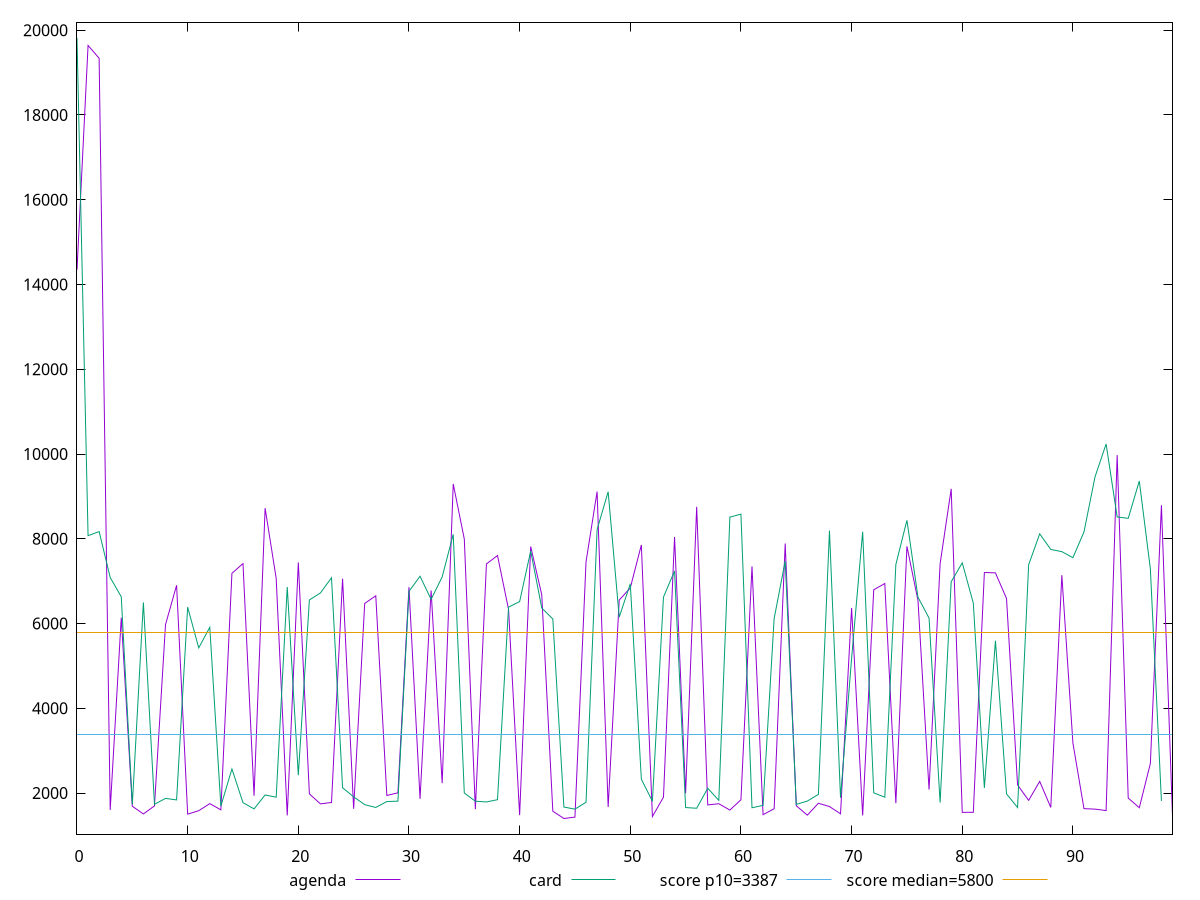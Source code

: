 reset

$agenda <<EOF
0 14348.05073603173
1 19641.093868220618
2 19339.23420005637
3 1601.144
4 6138.266504334457
5 1688.1119999999999
6 1506.4620000000002
7 1695.8775
8 5975.268410503402
9 6902.224659085277
10 1502.0369999999998
11 1582.6050000000002
12 1749.9340000000002
13 1603.554
14 7185.201887686129
15 7414.66981994904
16 1935.0330695796956
17 8722.186692411688
18 7066.92297335751
19 1470.579
20 7441.280720510541
21 1980.2754782730096
22 1744.2668640190127
23 1776.8850000000002
24 7058.484680236397
25 1627.846
26 6474.438938449937
27 6653.757635312395
28 1942.385434322356
29 2004.5992975749966
30 6858.458084630001
31 1863.3924999999997
32 6780.764562819421
33 2232.677656695556
34 9293.836231587356
35 7994.586304466449
36 1618.3605000000002
37 7406.022665570839
38 7604.815402346184
39 6331.470514331
40 1479.219
41 7816.272638199749
42 6676.393475108229
43 1572.276714996719
44 1398.5955981654665
45 1432.5133069846956
46 7454.757148093957
47 9112.186610982517
48 1670.6460000000002
49 6552.736606886138
50 6839.883007261398
51 7854.206864117272
52 1445.8740000000003
53 1903.07
54 8040.9033781486
55 1993.6639440654758
56 8754.635051374615
57 1719.372
58 1748.0191445220948
59 1597.862
60 1841.025808546448
61 7348.186734011821
62 1489.122
63 1629.7355000000002
64 7888.270356183351
65 1699.395
66 1477.8359999999998
67 1758.9696720233917
68 1680.8775
69 1510.035
70 6366.566968492361
71 1471.758
72 6796.335641556569
73 6944.326016391692
74 1761.2202812377927
75 7822.036252745792
76 6544.516410748034
77 2081.1157162517547
78 7409.644536429743
79 9178.168158030578
80 1544.1501402108538
81 1545.6180000000004
82 7204.512500265448
83 7195.137786517371
84 6590.079914091255
85 2190.36380276413
86 1827.0495559238427
87 2274.624671959305
88 1660.2869999999998
89 7140.8532646116255
90 3180.3575014209728
91 1631.844
92 1620.2776114498142
93 1586.3245686874388
94 9975.660470344057
95 1881.0671711875907
96 1653.248
97 2696.9495881282783
98 8791.330393138569
99 1452.408
EOF

$card <<EOF
0 19819.25633881931
1 8072.832983928136
2 8169.78332540147
3 7086.878608691608
4 6630.5469436643125
5 1730.7710554538712
6 6498.00390293107
7 1734.7151215400688
8 1873.364527485274
9 1837.4710000000002
10 6386.535369595462
11 5425.701723551551
12 5910.584789503573
13 1692.3909999999996
14 2566.967610330579
15 1772.5469999999998
16 1626.4139999999998
17 1954.8329199722289
18 1901.2139999999995
19 6861.911399744635
20 2419.2588201644903
21 6555.863462251966
22 6721.728372765828
23 7080.389703264807
24 2124.4305696411125
25 1911.218033302629
26 1725.7844018658507
27 1659.759
28 1799.1315000000004
29 1808.394
30 6759.783525475179
31 7115.099779239154
32 6570.409722268647
33 7099.366884745459
34 8105.242002669771
35 2000.8804999786378
36 1806.8799999999999
37 1789.791
38 1843.1675
39 6388.298772061866
40 6517.318684013218
41 7710.625451584456
42 6365.82994046525
43 6107.108345307757
44 1669.6080000000002
45 1619.7319999999997
46 1781.8379999999997
47 8216.455413221473
48 9109.23088681345
49 6150.374310656587
50 6937.679783107134
51 2327.531088317871
52 1805.0338758474732
53 6624.141383198454
54 7240.6206110158055
55 1657.516
56 1640.94
57 2112.490294297791
58 1826.9138338577259
59 8511.190028837003
60 8581.266883680688
61 1652.7209999999998
62 1707.8999999999999
63 6116.831335548035
64 7473.161166887046
65 1732.8494999999996
66 1809.92
67 1968.4866
68 8193.377644603208
69 1890.210967851639
70 5176.151341260159
71 8166.325525817495
72 2004.7284102291105
73 1901.7780000000002
74 7393.828683560336
75 8435.87570359568
76 6621.57099286879
77 6127.596190909075
78 1775.592
79 6984.0209481586435
80 7432.586541612658
81 6480.304794029809
82 2120.348397644424
83 5594.760000150178
84 1979.9432358181002
85 1658.3759999999997
86 7385.800605957977
87 8117.346681368239
88 7748.1015872125045
89 7696.173870192662
90 7553.365252891423
91 8159.989238263134
92 9462.597155544374
93 10236.910237008464
94 8515.475278166892
95 8481.765877805672
96 9363.1450959155
97 7288.353071014242
98 1813.4023862934114
EOF

set key outside below
set xrange [0:99]
set yrange [1030.1823833523897:20187.669553632386]
set trange [1030.1823833523897:20187.669553632386]
set terminal svg size 640, 520 enhanced background rgb 'white'
set output "reports/report_00027_2021-02-24T12-40-31.850Z/speed-index/comparison/line/1_vs_2.svg"

plot $agenda title "agenda" with line, \
     $card title "card" with line, \
     3387 title "score p10=3387", \
     5800 title "score median=5800"

reset
